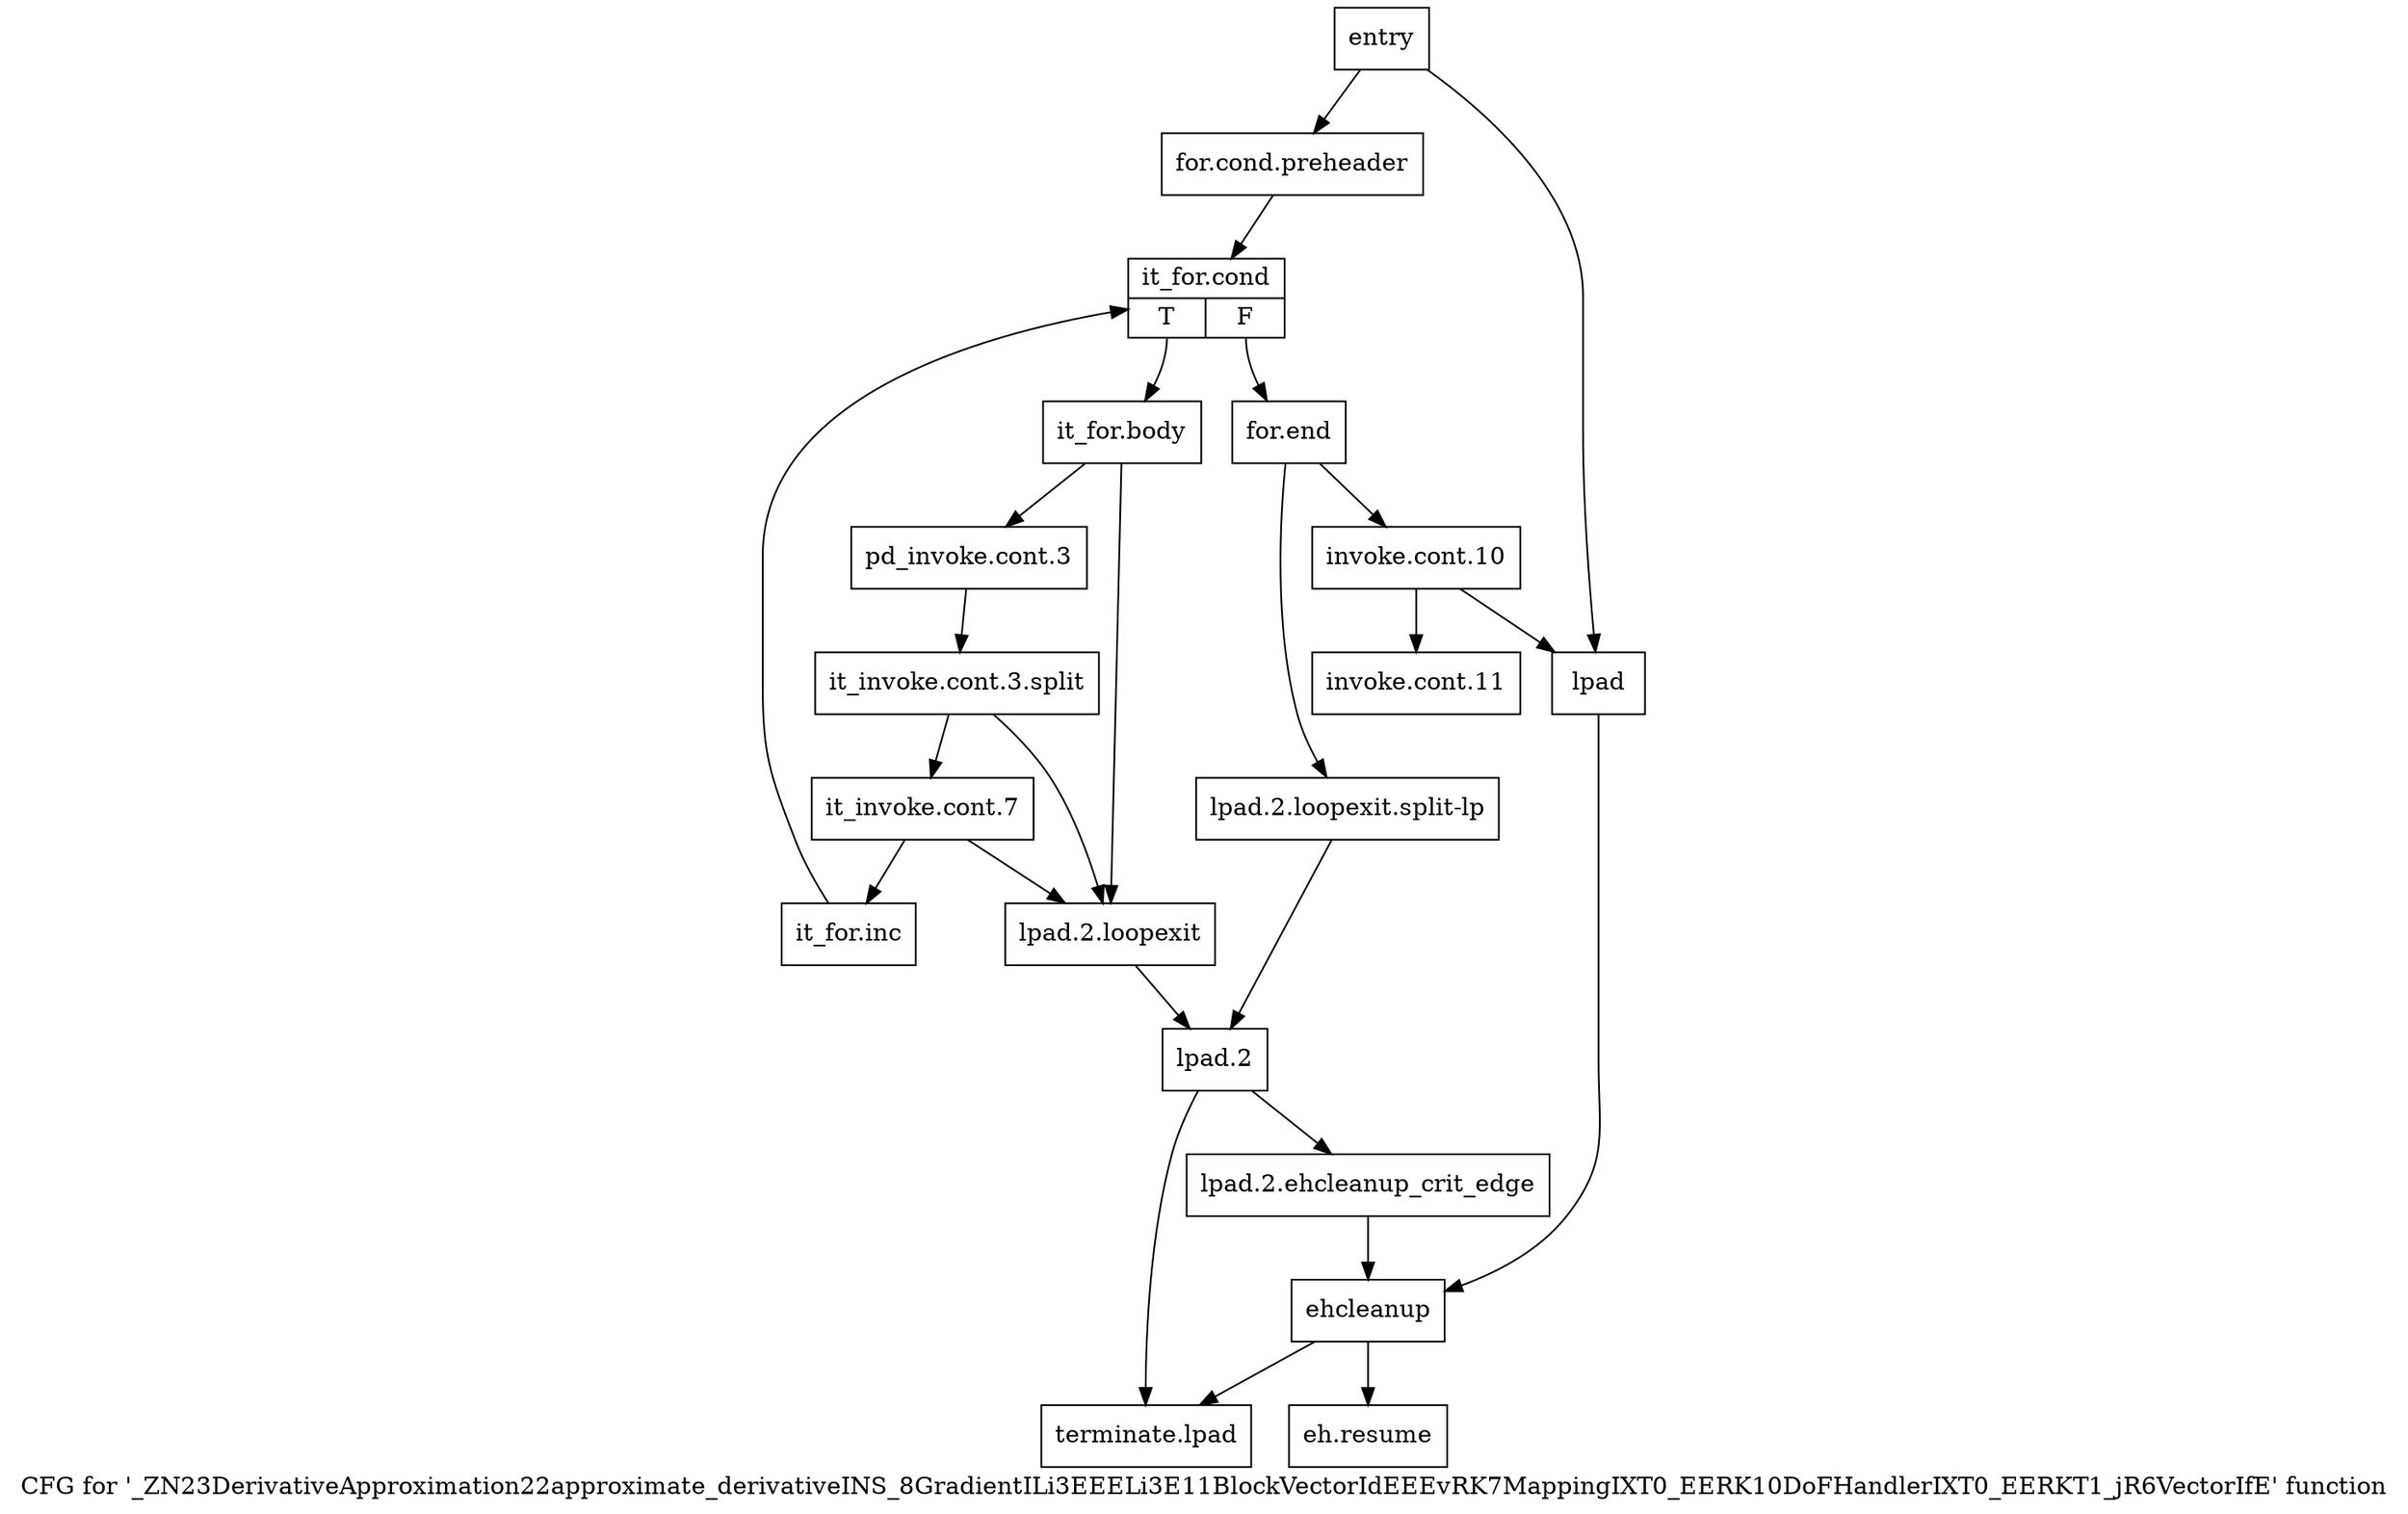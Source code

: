 digraph "CFG for '_ZN23DerivativeApproximation22approximate_derivativeINS_8GradientILi3EEELi3E11BlockVectorIdEEEvRK7MappingIXT0_EERK10DoFHandlerIXT0_EERKT1_jR6VectorIfE' function" {
	label="CFG for '_ZN23DerivativeApproximation22approximate_derivativeINS_8GradientILi3EEELi3E11BlockVectorIdEEEvRK7MappingIXT0_EERK10DoFHandlerIXT0_EERKT1_jR6VectorIfE' function";

	Node0x3d0a360 [shape=record,label="{entry}"];
	Node0x3d0a360 -> Node0x3d0a3b0;
	Node0x3d0a360 -> Node0x3d0a590;
	Node0x3d0a3b0 [shape=record,label="{for.cond.preheader}"];
	Node0x3d0a3b0 -> Node0x3d0a400;
	Node0x3d0a400 [shape=record,label="{it_for.cond|{<s0>T|<s1>F}}"];
	Node0x3d0a400:s0 -> Node0x3d0a450;
	Node0x3d0a400:s1 -> Node0x3d0a720;
	Node0x3d0a450 [shape=record,label="{it_for.body}"];
	Node0x3d0a450 -> Node0x3d0a4a0;
	Node0x3d0a450 -> Node0x3d0a5e0;
	Node0x3d0a4a0 [shape=record,label="{pd_invoke.cont.3}"];
	Node0x3d0a4a0 -> Node0x9caa4f0;
	Node0x9caa4f0 [shape=record,label="{it_invoke.cont.3.split}"];
	Node0x9caa4f0 -> Node0x3d0a4f0;
	Node0x9caa4f0 -> Node0x3d0a5e0;
	Node0x3d0a4f0 [shape=record,label="{it_invoke.cont.7}"];
	Node0x3d0a4f0 -> Node0x3d0a540;
	Node0x3d0a4f0 -> Node0x3d0a5e0;
	Node0x3d0a540 [shape=record,label="{it_for.inc}"];
	Node0x3d0a540 -> Node0x3d0a400;
	Node0x3d0a590 [shape=record,label="{lpad}"];
	Node0x3d0a590 -> Node0x3d0a810;
	Node0x3d0a5e0 [shape=record,label="{lpad.2.loopexit}"];
	Node0x3d0a5e0 -> Node0x3d0a680;
	Node0x3d0a630 [shape=record,label="{lpad.2.loopexit.split-lp}"];
	Node0x3d0a630 -> Node0x3d0a680;
	Node0x3d0a680 [shape=record,label="{lpad.2}"];
	Node0x3d0a680 -> Node0x3d0a6d0;
	Node0x3d0a680 -> Node0x3d0a8b0;
	Node0x3d0a6d0 [shape=record,label="{lpad.2.ehcleanup_crit_edge}"];
	Node0x3d0a6d0 -> Node0x3d0a810;
	Node0x3d0a720 [shape=record,label="{for.end}"];
	Node0x3d0a720 -> Node0x3d0a770;
	Node0x3d0a720 -> Node0x3d0a630;
	Node0x3d0a770 [shape=record,label="{invoke.cont.10}"];
	Node0x3d0a770 -> Node0x3d0a7c0;
	Node0x3d0a770 -> Node0x3d0a590;
	Node0x3d0a7c0 [shape=record,label="{invoke.cont.11}"];
	Node0x3d0a810 [shape=record,label="{ehcleanup}"];
	Node0x3d0a810 -> Node0x3d0a860;
	Node0x3d0a810 -> Node0x3d0a8b0;
	Node0x3d0a860 [shape=record,label="{eh.resume}"];
	Node0x3d0a8b0 [shape=record,label="{terminate.lpad}"];
}
